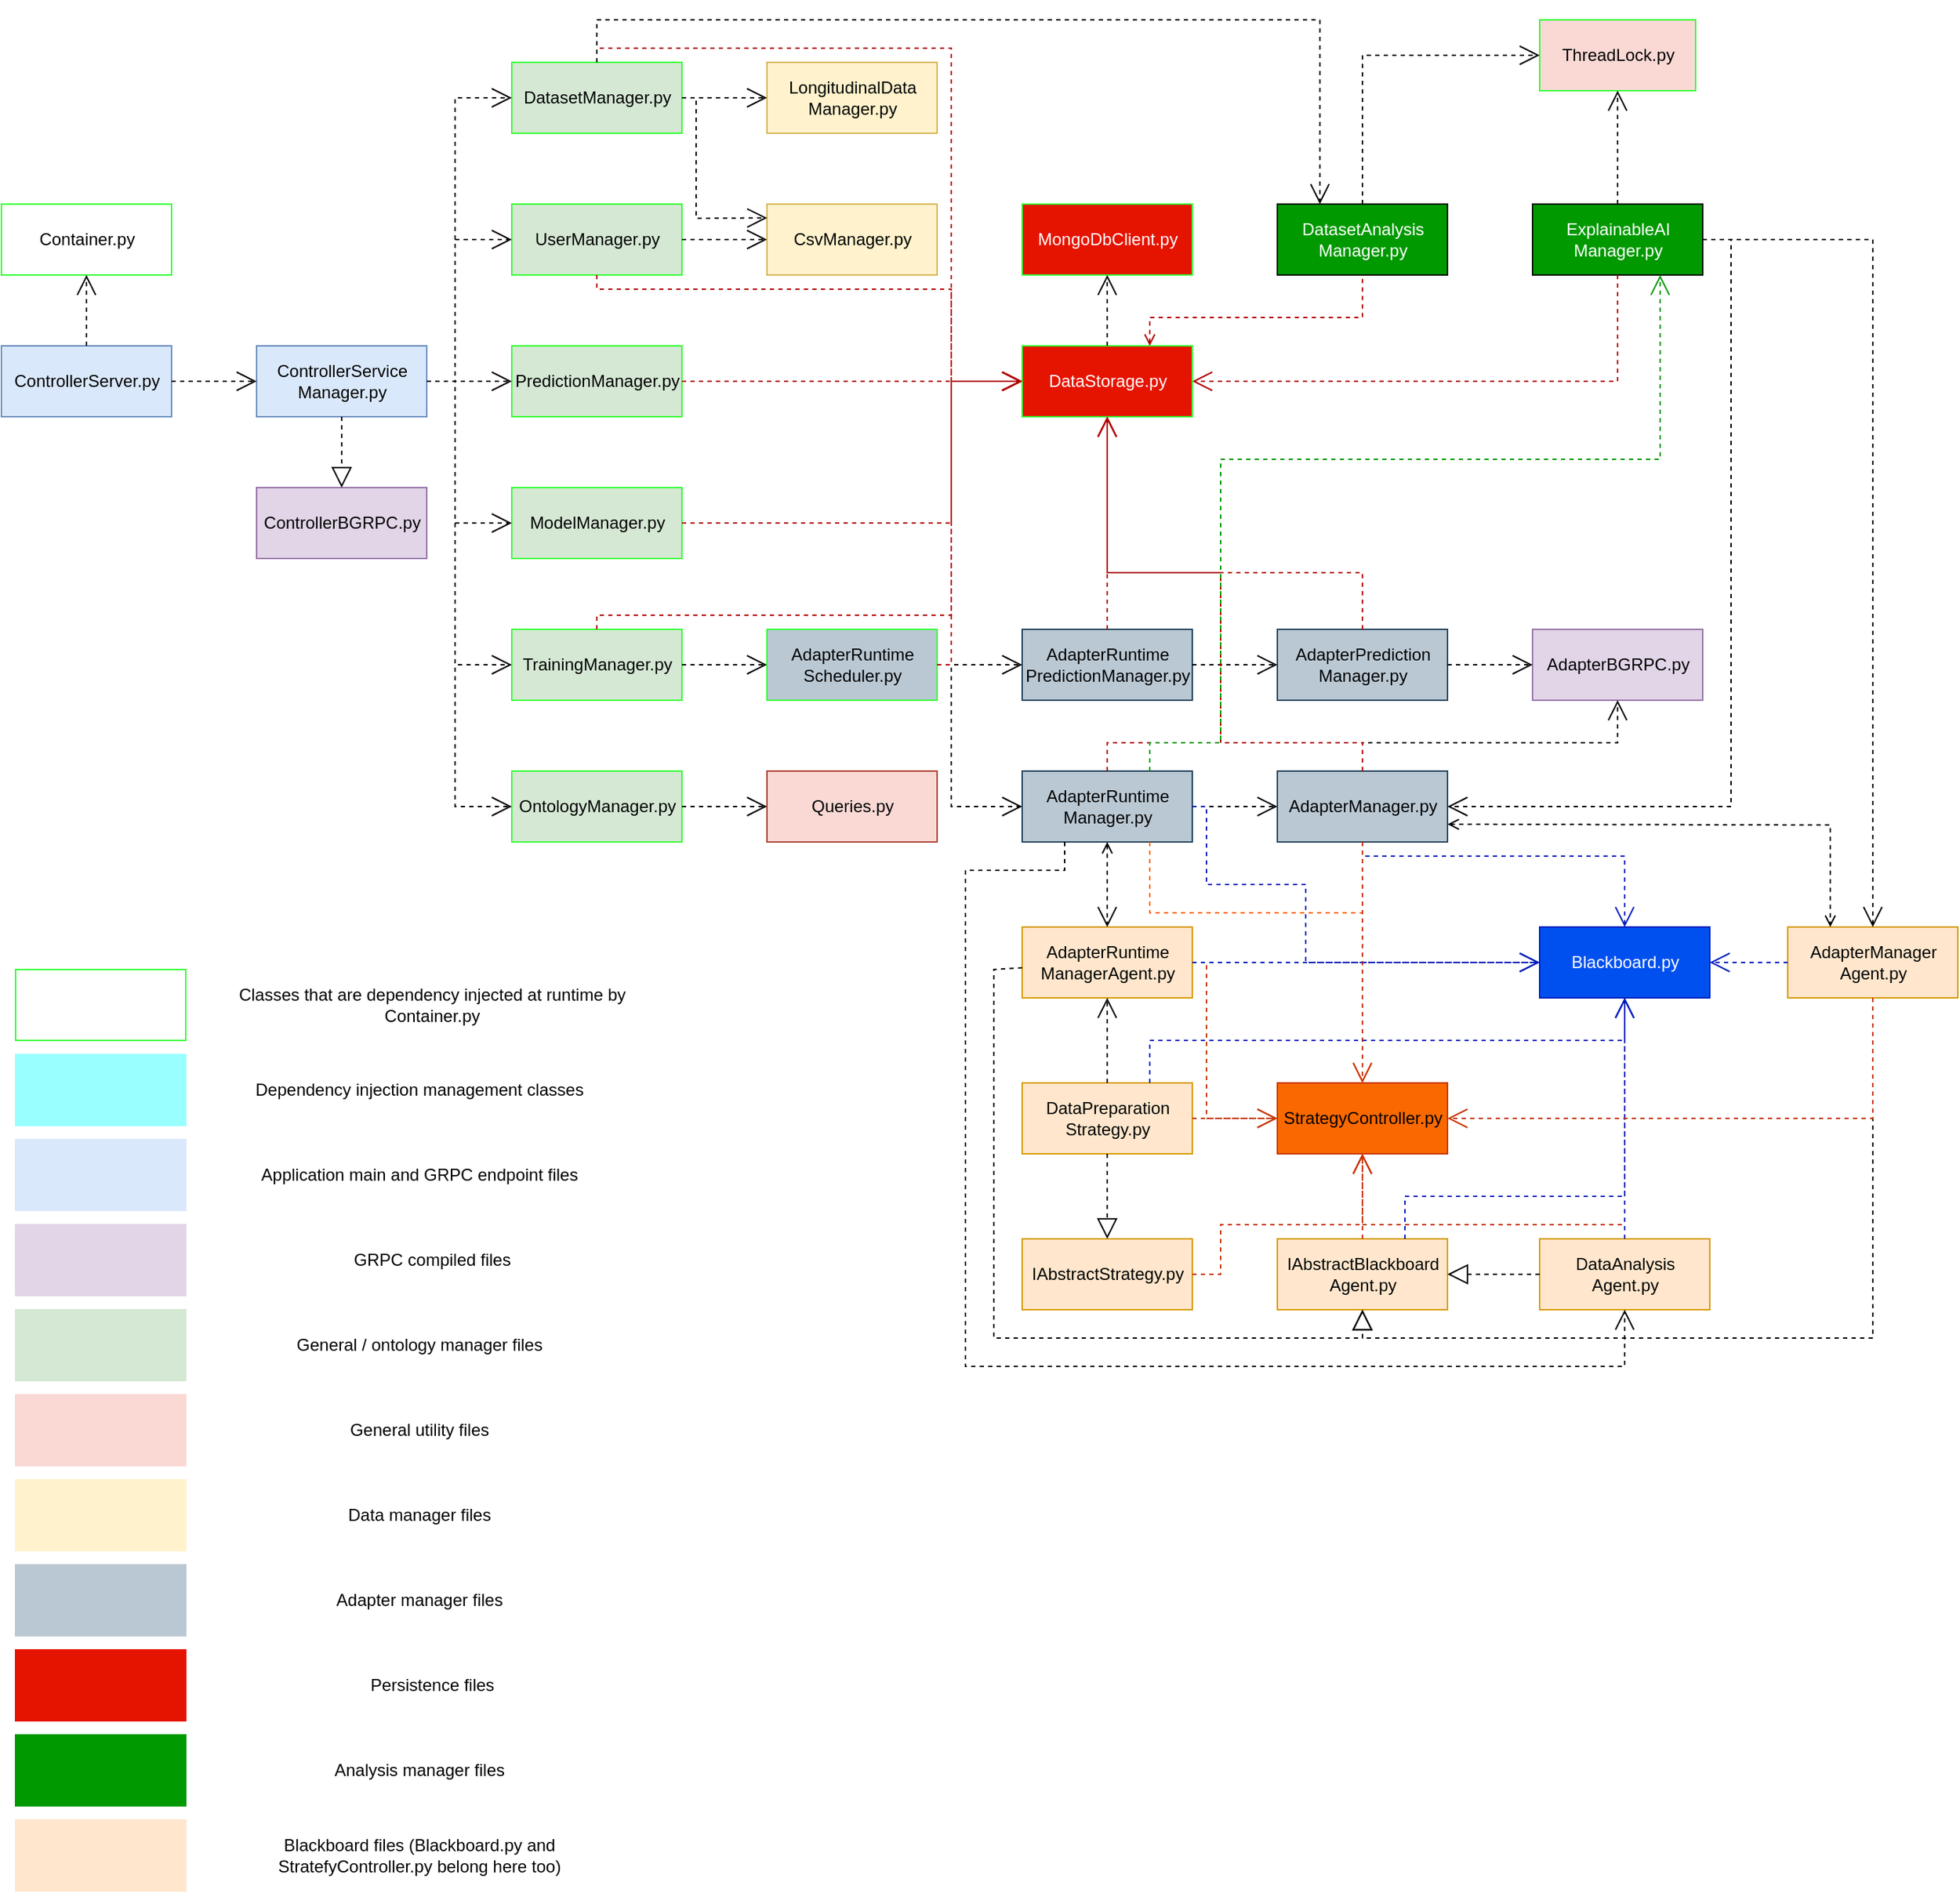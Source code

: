 <mxfile version="20.2.3" type="device"><diagram id="tjcEpFWjGVXVro5VgTkC" name="Seite-1"><mxGraphModel dx="1422" dy="857" grid="1" gridSize="10" guides="1" tooltips="1" connect="1" arrows="1" fold="1" page="1" pageScale="1" pageWidth="827" pageHeight="1169" math="0" shadow="0"><root><mxCell id="0"/><mxCell id="1" parent="0"/><mxCell id="7xE9MWdrDau_G4mgAYLp-1" value="ControllerServer.py" style="html=1;fillColor=#dae8fc;strokeColor=#6c8ebf;" parent="1" vertex="1"><mxGeometry x="20" y="320" width="120" height="50" as="geometry"/></mxCell><mxCell id="7xE9MWdrDau_G4mgAYLp-3" value="AdapterBGRPC.py" style="html=1;fillColor=#e1d5e7;strokeColor=#9673a6;" parent="1" vertex="1"><mxGeometry x="1100" y="520" width="120" height="50" as="geometry"/></mxCell><mxCell id="7xE9MWdrDau_G4mgAYLp-4" value="ControllerBGRPC.py" style="html=1;fillColor=#e1d5e7;strokeColor=#9673a6;" parent="1" vertex="1"><mxGeometry x="200" y="420" width="120" height="50" as="geometry"/></mxCell><mxCell id="7xE9MWdrDau_G4mgAYLp-5" value="Container.py" style="html=1;fillColor=#FFFFFF;strokeColor=#33FF33;" parent="1" vertex="1"><mxGeometry x="20" y="220" width="120" height="50" as="geometry"/></mxCell><mxCell id="7xE9MWdrDau_G4mgAYLp-6" value="" style="endArrow=open;endSize=12;dashed=1;html=1;rounded=0;" parent="1" source="7xE9MWdrDau_G4mgAYLp-1" target="7xE9MWdrDau_G4mgAYLp-5" edge="1"><mxGeometry width="160" relative="1" as="geometry"><mxPoint x="59.5" y="320" as="sourcePoint"/><mxPoint x="59.5" y="260" as="targetPoint"/></mxGeometry></mxCell><mxCell id="7xE9MWdrDau_G4mgAYLp-7" value="ControllerService&lt;br&gt;Manager.py" style="html=1;fillColor=#dae8fc;strokeColor=#6c8ebf;" parent="1" vertex="1"><mxGeometry x="200" y="320" width="120" height="50" as="geometry"/></mxCell><mxCell id="7xE9MWdrDau_G4mgAYLp-8" value="" style="endArrow=open;endSize=12;dashed=1;html=1;rounded=0;" parent="1" source="7xE9MWdrDau_G4mgAYLp-1" target="7xE9MWdrDau_G4mgAYLp-7" edge="1"><mxGeometry width="160" relative="1" as="geometry"><mxPoint x="120" y="410" as="sourcePoint"/><mxPoint x="280" y="410" as="targetPoint"/></mxGeometry></mxCell><mxCell id="7xE9MWdrDau_G4mgAYLp-9" value="" style="endArrow=block;dashed=1;endFill=0;endSize=12;html=1;rounded=0;" parent="1" source="7xE9MWdrDau_G4mgAYLp-7" target="7xE9MWdrDau_G4mgAYLp-4" edge="1"><mxGeometry width="160" relative="1" as="geometry"><mxPoint x="80" y="450" as="sourcePoint"/><mxPoint x="240" y="450" as="targetPoint"/></mxGeometry></mxCell><mxCell id="7xE9MWdrDau_G4mgAYLp-11" value="DatasetManager.py" style="html=1;fillColor=#d5e8d4;strokeColor=#33FF33;" parent="1" vertex="1"><mxGeometry x="380" y="120" width="120" height="50" as="geometry"/></mxCell><mxCell id="7xE9MWdrDau_G4mgAYLp-12" value="ModelManager.py" style="html=1;fillColor=#d5e8d4;strokeColor=#33FF33;" parent="1" vertex="1"><mxGeometry x="380" y="420" width="120" height="50" as="geometry"/></mxCell><mxCell id="7xE9MWdrDau_G4mgAYLp-13" value="PredictionManager.py" style="html=1;fillColor=#d5e8d4;strokeColor=#33FF33;" parent="1" vertex="1"><mxGeometry x="380" y="320" width="120" height="50" as="geometry"/></mxCell><mxCell id="7xE9MWdrDau_G4mgAYLp-14" value="TrainingManager.py" style="html=1;fillColor=#d5e8d4;strokeColor=#33FF33;" parent="1" vertex="1"><mxGeometry x="380" y="520" width="120" height="50" as="geometry"/></mxCell><mxCell id="7xE9MWdrDau_G4mgAYLp-16" value="UserManager.py" style="html=1;fillColor=#d5e8d4;strokeColor=#33FF33;" parent="1" vertex="1"><mxGeometry x="380" y="220" width="120" height="50" as="geometry"/></mxCell><mxCell id="7xE9MWdrDau_G4mgAYLp-17" value="" style="endArrow=open;endSize=12;dashed=1;html=1;rounded=0;" parent="1" source="7xE9MWdrDau_G4mgAYLp-7" target="7xE9MWdrDau_G4mgAYLp-13" edge="1"><mxGeometry width="160" relative="1" as="geometry"><mxPoint x="330" y="360" as="sourcePoint"/><mxPoint x="490" y="360" as="targetPoint"/></mxGeometry></mxCell><mxCell id="7xE9MWdrDau_G4mgAYLp-18" value="" style="endArrow=open;endSize=12;dashed=1;html=1;rounded=0;entryX=0;entryY=0.5;entryDx=0;entryDy=0;" parent="1" source="7xE9MWdrDau_G4mgAYLp-7" target="7xE9MWdrDau_G4mgAYLp-14" edge="1"><mxGeometry width="160" relative="1" as="geometry"><mxPoint x="340" y="470" as="sourcePoint"/><mxPoint x="370" y="545" as="targetPoint"/><Array as="points"><mxPoint x="340" y="345"/><mxPoint x="340" y="545"/></Array></mxGeometry></mxCell><mxCell id="7xE9MWdrDau_G4mgAYLp-19" value="" style="endArrow=open;endSize=12;dashed=1;html=1;rounded=0;" parent="1" source="7xE9MWdrDau_G4mgAYLp-7" target="7xE9MWdrDau_G4mgAYLp-12" edge="1"><mxGeometry width="160" relative="1" as="geometry"><mxPoint x="310" y="260" as="sourcePoint"/><mxPoint x="370" y="445" as="targetPoint"/><Array as="points"><mxPoint x="340" y="345"/><mxPoint x="340" y="445"/></Array></mxGeometry></mxCell><mxCell id="7xE9MWdrDau_G4mgAYLp-20" value="" style="endArrow=open;endSize=12;dashed=1;html=1;rounded=0;" parent="1" source="7xE9MWdrDau_G4mgAYLp-7" target="7xE9MWdrDau_G4mgAYLp-11" edge="1"><mxGeometry width="160" relative="1" as="geometry"><mxPoint x="350" y="310" as="sourcePoint"/><mxPoint x="510" y="310" as="targetPoint"/><Array as="points"><mxPoint x="340" y="345"/><mxPoint x="340" y="145"/></Array></mxGeometry></mxCell><mxCell id="7xE9MWdrDau_G4mgAYLp-21" value="" style="endArrow=open;endSize=12;dashed=1;html=1;rounded=0;" parent="1" source="7xE9MWdrDau_G4mgAYLp-7" target="7xE9MWdrDau_G4mgAYLp-16" edge="1"><mxGeometry width="160" relative="1" as="geometry"><mxPoint x="310" y="270" as="sourcePoint"/><mxPoint x="370" y="245" as="targetPoint"/><Array as="points"><mxPoint x="340" y="345"/><mxPoint x="340" y="245"/></Array></mxGeometry></mxCell><mxCell id="7xE9MWdrDau_G4mgAYLp-22" value="DataStorage.py" style="html=1;fillColor=#e51400;strokeColor=#33FF33;fontColor=#ffffff;" parent="1" vertex="1"><mxGeometry x="740" y="320" width="120" height="50" as="geometry"/></mxCell><mxCell id="7xE9MWdrDau_G4mgAYLp-23" value="MongoDbClient.py" style="html=1;fillColor=#e51400;strokeColor=#33FF33;fontColor=#ffffff;" parent="1" vertex="1"><mxGeometry x="740" y="220" width="120" height="50" as="geometry"/></mxCell><mxCell id="7xE9MWdrDau_G4mgAYLp-24" value="OntologyManager.py" style="html=1;fillColor=#d5e8d4;strokeColor=#33FF33;" parent="1" vertex="1"><mxGeometry x="380" y="620" width="120" height="50" as="geometry"/></mxCell><mxCell id="7xE9MWdrDau_G4mgAYLp-25" value="" style="endArrow=open;endSize=12;dashed=1;html=1;rounded=0;" parent="1" source="7xE9MWdrDau_G4mgAYLp-7" target="7xE9MWdrDau_G4mgAYLp-24" edge="1"><mxGeometry width="160" relative="1" as="geometry"><mxPoint x="330" y="580" as="sourcePoint"/><mxPoint x="490" y="580" as="targetPoint"/><Array as="points"><mxPoint x="340" y="345"/><mxPoint x="340" y="645"/></Array></mxGeometry></mxCell><mxCell id="7xE9MWdrDau_G4mgAYLp-27" value="Queries.py" style="html=1;fillColor=#fad9d5;strokeColor=#ae4132;" parent="1" vertex="1"><mxGeometry x="560" y="620" width="120" height="50" as="geometry"/></mxCell><mxCell id="7xE9MWdrDau_G4mgAYLp-28" value="" style="endArrow=open;endSize=12;dashed=1;html=1;rounded=0;" parent="1" source="7xE9MWdrDau_G4mgAYLp-24" target="7xE9MWdrDau_G4mgAYLp-27" edge="1"><mxGeometry width="160" relative="1" as="geometry"><mxPoint x="470" y="700" as="sourcePoint"/><mxPoint x="630" y="700" as="targetPoint"/></mxGeometry></mxCell><mxCell id="7xE9MWdrDau_G4mgAYLp-29" value="CsvManager.py" style="html=1;fillColor=#fff2cc;strokeColor=#d6b656;" parent="1" vertex="1"><mxGeometry x="560" y="220" width="120" height="50" as="geometry"/></mxCell><mxCell id="7xE9MWdrDau_G4mgAYLp-30" value="LongitudinalData&lt;br&gt;Manager.py" style="html=1;fillColor=#fff2cc;strokeColor=#d6b656;" parent="1" vertex="1"><mxGeometry x="560" y="120" width="120" height="50" as="geometry"/></mxCell><mxCell id="7xE9MWdrDau_G4mgAYLp-31" value="" style="endArrow=open;endSize=12;dashed=1;html=1;rounded=0;entryX=0.001;entryY=0.194;entryDx=0;entryDy=0;entryPerimeter=0;" parent="1" source="7xE9MWdrDau_G4mgAYLp-11" target="7xE9MWdrDau_G4mgAYLp-29" edge="1"><mxGeometry width="160" relative="1" as="geometry"><mxPoint x="560" y="240" as="sourcePoint"/><mxPoint x="720" y="240" as="targetPoint"/><Array as="points"><mxPoint x="510" y="145"/><mxPoint x="510" y="230"/></Array></mxGeometry></mxCell><mxCell id="7xE9MWdrDau_G4mgAYLp-32" value="" style="endArrow=open;endSize=12;dashed=1;html=1;rounded=0;" parent="1" source="7xE9MWdrDau_G4mgAYLp-16" target="7xE9MWdrDau_G4mgAYLp-29" edge="1"><mxGeometry width="160" relative="1" as="geometry"><mxPoint x="610" y="380" as="sourcePoint"/><mxPoint x="770" y="380" as="targetPoint"/></mxGeometry></mxCell><mxCell id="7xE9MWdrDau_G4mgAYLp-33" value="" style="endArrow=open;endSize=12;dashed=1;html=1;rounded=0;" parent="1" source="7xE9MWdrDau_G4mgAYLp-11" target="7xE9MWdrDau_G4mgAYLp-30" edge="1"><mxGeometry width="160" relative="1" as="geometry"><mxPoint x="580" y="280" as="sourcePoint"/><mxPoint x="740" y="280" as="targetPoint"/><Array as="points"><mxPoint x="520" y="145"/></Array><mxPoint as="offset"/></mxGeometry></mxCell><mxCell id="7xE9MWdrDau_G4mgAYLp-35" value="" style="endArrow=open;endSize=12;dashed=1;html=1;rounded=0;" parent="1" source="7xE9MWdrDau_G4mgAYLp-14" target="7xE9MWdrDau_G4mgAYLp-53" edge="1"><mxGeometry width="160" relative="1" as="geometry"><mxPoint x="600" y="410" as="sourcePoint"/><mxPoint x="560" y="545" as="targetPoint"/></mxGeometry></mxCell><mxCell id="7xE9MWdrDau_G4mgAYLp-36" value="" style="endArrow=open;endSize=12;dashed=1;html=1;rounded=0;" parent="1" source="7xE9MWdrDau_G4mgAYLp-22" target="7xE9MWdrDau_G4mgAYLp-23" edge="1"><mxGeometry width="160" relative="1" as="geometry"><mxPoint x="640" y="360" as="sourcePoint"/><mxPoint x="800" y="360" as="targetPoint"/></mxGeometry></mxCell><mxCell id="7xE9MWdrDau_G4mgAYLp-37" value="" style="endArrow=open;endSize=12;dashed=1;html=1;rounded=0;fillColor=#e51400;strokeColor=#B20000;" parent="1" source="7xE9MWdrDau_G4mgAYLp-13" target="7xE9MWdrDau_G4mgAYLp-22" edge="1"><mxGeometry width="160" relative="1" as="geometry"><mxPoint x="560" y="340" as="sourcePoint"/><mxPoint x="720" y="340" as="targetPoint"/></mxGeometry></mxCell><mxCell id="7xE9MWdrDau_G4mgAYLp-38" value="" style="endArrow=open;endSize=12;dashed=1;html=1;rounded=0;fillColor=#e51400;strokeColor=#B20000;" parent="1" source="7xE9MWdrDau_G4mgAYLp-16" target="7xE9MWdrDau_G4mgAYLp-22" edge="1"><mxGeometry width="160" relative="1" as="geometry"><mxPoint x="550" y="390" as="sourcePoint"/><mxPoint x="710" y="390" as="targetPoint"/><Array as="points"><mxPoint x="440" y="280"/><mxPoint x="690" y="280"/><mxPoint x="690" y="345"/></Array></mxGeometry></mxCell><mxCell id="7xE9MWdrDau_G4mgAYLp-39" value="" style="endArrow=open;endSize=12;dashed=1;html=1;rounded=0;fillColor=#e51400;strokeColor=#B20000;" parent="1" source="7xE9MWdrDau_G4mgAYLp-11" target="7xE9MWdrDau_G4mgAYLp-22" edge="1"><mxGeometry x="-0.29" width="160" relative="1" as="geometry"><mxPoint x="530" y="320" as="sourcePoint"/><mxPoint x="690" y="320" as="targetPoint"/><Array as="points"><mxPoint x="440" y="110"/><mxPoint x="690" y="110"/><mxPoint x="690" y="345"/></Array><mxPoint as="offset"/></mxGeometry></mxCell><mxCell id="7xE9MWdrDau_G4mgAYLp-42" value="" style="endArrow=open;endSize=12;dashed=1;html=1;rounded=0;fillColor=#e51400;strokeColor=#B20000;" parent="1" source="7xE9MWdrDau_G4mgAYLp-12" target="7xE9MWdrDau_G4mgAYLp-22" edge="1"><mxGeometry x="-0.333" y="5" width="160" relative="1" as="geometry"><mxPoint x="560" y="440" as="sourcePoint"/><mxPoint x="720" y="440" as="targetPoint"/><Array as="points"><mxPoint x="690" y="445"/><mxPoint x="690" y="345"/></Array><mxPoint as="offset"/></mxGeometry></mxCell><mxCell id="7xE9MWdrDau_G4mgAYLp-43" value="" style="endArrow=open;endSize=12;dashed=1;html=1;rounded=0;fillColor=#e51400;strokeColor=#B20000;" parent="1" source="7xE9MWdrDau_G4mgAYLp-14" target="7xE9MWdrDau_G4mgAYLp-22" edge="1"><mxGeometry x="-0.226" width="160" relative="1" as="geometry"><mxPoint x="460" y="490" as="sourcePoint"/><mxPoint x="620" y="490" as="targetPoint"/><Array as="points"><mxPoint x="440" y="510"/><mxPoint x="690" y="510"/><mxPoint x="690" y="345"/></Array><mxPoint as="offset"/></mxGeometry></mxCell><mxCell id="7xE9MWdrDau_G4mgAYLp-44" value="DatasetAnalysis&lt;br&gt;Manager.py" style="html=1;fillColor=#009900;fontColor=#FFFFFF;" parent="1" vertex="1"><mxGeometry x="920" y="220" width="120" height="50" as="geometry"/></mxCell><mxCell id="7xE9MWdrDau_G4mgAYLp-45" value="" style="endArrow=none;dashed=1;html=1;rounded=0;startArrow=open;startFill=0;exitX=0.75;exitY=0;exitDx=0;exitDy=0;fillColor=#e51400;strokeColor=#B20000;endFill=0;" parent="1" source="7xE9MWdrDau_G4mgAYLp-22" target="7xE9MWdrDau_G4mgAYLp-44" edge="1"><mxGeometry width="160" relative="1" as="geometry"><mxPoint x="930" y="400" as="sourcePoint"/><mxPoint x="1090" y="400" as="targetPoint"/><Array as="points"><mxPoint x="830" y="300"/><mxPoint x="980" y="300"/></Array></mxGeometry></mxCell><mxCell id="7xE9MWdrDau_G4mgAYLp-46" value="ExplainableAI&lt;br&gt;Manager.py" style="html=1;fillColor=#009900;fontColor=#FFFFFF;" parent="1" vertex="1"><mxGeometry x="1100" y="220" width="120" height="50" as="geometry"/></mxCell><mxCell id="7xE9MWdrDau_G4mgAYLp-48" value="" style="endArrow=open;endSize=12;dashed=1;html=1;rounded=0;fillColor=#e51400;strokeColor=#B20000;" parent="1" source="7xE9MWdrDau_G4mgAYLp-46" target="7xE9MWdrDau_G4mgAYLp-22" edge="1"><mxGeometry width="160" relative="1" as="geometry"><mxPoint x="890" y="370" as="sourcePoint"/><mxPoint x="1050" y="370" as="targetPoint"/><Array as="points"><mxPoint x="1160" y="345"/></Array></mxGeometry></mxCell><mxCell id="7xE9MWdrDau_G4mgAYLp-49" value="AdapterManager.py" style="html=1;fillColor=#bac8d3;strokeColor=#23445d;" parent="1" vertex="1"><mxGeometry x="920" y="620" width="120" height="50" as="geometry"/></mxCell><mxCell id="7xE9MWdrDau_G4mgAYLp-51" value="" style="endArrow=open;endSize=12;dashed=1;html=1;rounded=0;startArrow=none;startFill=0;" parent="1" source="7xE9MWdrDau_G4mgAYLp-46" target="7xE9MWdrDau_G4mgAYLp-49" edge="1"><mxGeometry width="160" relative="1" as="geometry"><mxPoint x="880" y="410" as="sourcePoint"/><mxPoint x="1040" y="410" as="targetPoint"/><Array as="points"><mxPoint x="1240" y="245"/><mxPoint x="1240" y="645"/></Array></mxGeometry></mxCell><mxCell id="7xE9MWdrDau_G4mgAYLp-53" value="AdapterRuntime&lt;br&gt;Scheduler.py" style="html=1;fillColor=#bac8d3;strokeColor=#33FF33;" parent="1" vertex="1"><mxGeometry x="560" y="520" width="120" height="50" as="geometry"/></mxCell><mxCell id="7xE9MWdrDau_G4mgAYLp-54" value="AdapterRuntime&lt;br&gt;Manager.py" style="html=1;fillColor=#bac8d3;strokeColor=#23445d;" parent="1" vertex="1"><mxGeometry x="740" y="620" width="120" height="50" as="geometry"/></mxCell><mxCell id="7xE9MWdrDau_G4mgAYLp-56" value="AdapterPrediction&lt;br&gt;Manager.py" style="html=1;fillColor=#bac8d3;strokeColor=#23445d;" parent="1" vertex="1"><mxGeometry x="920" y="520" width="120" height="50" as="geometry"/></mxCell><mxCell id="7xE9MWdrDau_G4mgAYLp-57" value="AdapterRuntime&lt;br&gt;PredictionManager.py" style="html=1;fillColor=#bac8d3;strokeColor=#23445d;" parent="1" vertex="1"><mxGeometry x="740" y="520" width="120" height="50" as="geometry"/></mxCell><mxCell id="7xE9MWdrDau_G4mgAYLp-58" value="Blackboard.py" style="html=1;fillColor=#0050ef;strokeColor=#001DBC;fontColor=#ffffff;" parent="1" vertex="1"><mxGeometry x="1105" y="730" width="120" height="50" as="geometry"/></mxCell><mxCell id="7xE9MWdrDau_G4mgAYLp-59" value="StrategyController.py" style="html=1;fillColor=#fa6800;strokeColor=#C73500;fontColor=#000000;" parent="1" vertex="1"><mxGeometry x="920" y="840" width="120" height="50" as="geometry"/></mxCell><mxCell id="7xE9MWdrDau_G4mgAYLp-60" value="IAbstractStrategy.py" style="html=1;fillColor=#ffe6cc;strokeColor=#d79b00;" parent="1" vertex="1"><mxGeometry x="740" y="950" width="120" height="50" as="geometry"/></mxCell><mxCell id="7xE9MWdrDau_G4mgAYLp-61" value="DataPreparation&lt;br&gt;Strategy.py" style="html=1;fillColor=#ffe6cc;strokeColor=#d79b00;" parent="1" vertex="1"><mxGeometry x="740" y="840" width="120" height="50" as="geometry"/></mxCell><mxCell id="7xE9MWdrDau_G4mgAYLp-62" value="IAbstractBlackboard&lt;br&gt;Agent.py" style="html=1;fillColor=#ffe6cc;strokeColor=#d79b00;" parent="1" vertex="1"><mxGeometry x="920" y="950" width="120" height="50" as="geometry"/></mxCell><mxCell id="7xE9MWdrDau_G4mgAYLp-63" value="DataAnalysis&lt;br&gt;Agent.py" style="html=1;fillColor=#ffe6cc;strokeColor=#d79b00;" parent="1" vertex="1"><mxGeometry x="1105" y="950" width="120" height="50" as="geometry"/></mxCell><mxCell id="7xE9MWdrDau_G4mgAYLp-64" value="AdapterRuntime&lt;br&gt;ManagerAgent.py" style="html=1;fillColor=#ffe6cc;strokeColor=#d79b00;" parent="1" vertex="1"><mxGeometry x="740" y="730" width="120" height="50" as="geometry"/></mxCell><mxCell id="7xE9MWdrDau_G4mgAYLp-65" value="AdapterManager&lt;br&gt;Agent.py" style="html=1;fillColor=#ffe6cc;strokeColor=#d79b00;" parent="1" vertex="1"><mxGeometry x="1280" y="730" width="120" height="50" as="geometry"/></mxCell><mxCell id="7xE9MWdrDau_G4mgAYLp-66" value="" style="endArrow=block;dashed=1;endFill=0;endSize=12;html=1;rounded=0;" parent="1" source="7xE9MWdrDau_G4mgAYLp-65" target="7xE9MWdrDau_G4mgAYLp-62" edge="1"><mxGeometry width="160" relative="1" as="geometry"><mxPoint x="1900" y="770" as="sourcePoint"/><mxPoint x="2060" y="770" as="targetPoint"/><Array as="points"><mxPoint x="1340" y="1020"/><mxPoint x="980" y="1020"/></Array></mxGeometry></mxCell><mxCell id="7xE9MWdrDau_G4mgAYLp-67" value="" style="endArrow=block;dashed=1;endFill=0;endSize=12;html=1;rounded=0;" parent="1" source="7xE9MWdrDau_G4mgAYLp-64" target="7xE9MWdrDau_G4mgAYLp-62" edge="1"><mxGeometry width="160" relative="1" as="geometry"><mxPoint x="1800" y="650" as="sourcePoint"/><mxPoint x="1960" y="650" as="targetPoint"/><Array as="points"><mxPoint x="720" y="760"/><mxPoint x="720" y="1020"/><mxPoint x="980" y="1020"/></Array></mxGeometry></mxCell><mxCell id="7xE9MWdrDau_G4mgAYLp-68" value="" style="endArrow=block;dashed=1;endFill=0;endSize=12;html=1;rounded=0;" parent="1" source="7xE9MWdrDau_G4mgAYLp-63" target="7xE9MWdrDau_G4mgAYLp-62" edge="1"><mxGeometry width="160" relative="1" as="geometry"><mxPoint x="1840" y="680" as="sourcePoint"/><mxPoint x="2000" y="680" as="targetPoint"/></mxGeometry></mxCell><mxCell id="7xE9MWdrDau_G4mgAYLp-69" value="" style="endArrow=block;dashed=1;endFill=0;endSize=12;html=1;rounded=0;" parent="1" source="7xE9MWdrDau_G4mgAYLp-61" target="7xE9MWdrDau_G4mgAYLp-60" edge="1"><mxGeometry width="160" relative="1" as="geometry"><mxPoint x="1370" y="660" as="sourcePoint"/><mxPoint x="1530" y="660" as="targetPoint"/></mxGeometry></mxCell><mxCell id="7xE9MWdrDau_G4mgAYLp-70" value="" style="endArrow=open;endSize=12;dashed=1;html=1;rounded=0;fillColor=#fa6800;strokeColor=#C73500;" parent="1" source="7xE9MWdrDau_G4mgAYLp-62" target="7xE9MWdrDau_G4mgAYLp-59" edge="1"><mxGeometry width="160" relative="1" as="geometry"><mxPoint x="1480" y="750" as="sourcePoint"/><mxPoint x="1640" y="750" as="targetPoint"/></mxGeometry></mxCell><mxCell id="7xE9MWdrDau_G4mgAYLp-72" value="" style="endArrow=open;endSize=12;dashed=1;html=1;rounded=0;exitX=0.75;exitY=0;exitDx=0;exitDy=0;fillColor=#0050ef;strokeColor=#001DBC;" parent="1" source="7xE9MWdrDau_G4mgAYLp-62" target="7xE9MWdrDau_G4mgAYLp-58" edge="1"><mxGeometry width="160" relative="1" as="geometry"><mxPoint x="1520" y="770" as="sourcePoint"/><mxPoint x="1680" y="770" as="targetPoint"/><Array as="points"><mxPoint x="1010" y="920"/><mxPoint x="1165" y="920"/></Array></mxGeometry></mxCell><mxCell id="7xE9MWdrDau_G4mgAYLp-73" value="" style="endArrow=open;endSize=12;dashed=1;html=1;rounded=0;fillColor=#fa6800;strokeColor=#C73500;" parent="1" source="7xE9MWdrDau_G4mgAYLp-60" target="7xE9MWdrDau_G4mgAYLp-59" edge="1"><mxGeometry width="160" relative="1" as="geometry"><mxPoint x="1590" y="770" as="sourcePoint"/><mxPoint x="1750" y="770" as="targetPoint"/><Array as="points"><mxPoint x="880" y="975"/><mxPoint x="880" y="940"/><mxPoint x="980" y="940"/></Array></mxGeometry></mxCell><mxCell id="7xE9MWdrDau_G4mgAYLp-75" value="" style="endArrow=open;endSize=12;dashed=1;html=1;rounded=0;" parent="1" source="7xE9MWdrDau_G4mgAYLp-46" target="7xE9MWdrDau_G4mgAYLp-65" edge="1"><mxGeometry width="160" relative="1" as="geometry"><mxPoint x="1380" y="260" as="sourcePoint"/><mxPoint x="1540" y="260" as="targetPoint"/><Array as="points"><mxPoint x="1340" y="245"/></Array></mxGeometry></mxCell><mxCell id="7xE9MWdrDau_G4mgAYLp-87" value="" style="endArrow=open;endSize=12;dashed=1;html=1;rounded=0;" parent="1" source="7xE9MWdrDau_G4mgAYLp-53" target="7xE9MWdrDau_G4mgAYLp-57" edge="1"><mxGeometry width="160" relative="1" as="geometry"><mxPoint x="700" y="600" as="sourcePoint"/><mxPoint x="860" y="600" as="targetPoint"/></mxGeometry></mxCell><mxCell id="7xE9MWdrDau_G4mgAYLp-88" value="" style="endArrow=open;endSize=12;dashed=1;html=1;rounded=0;" parent="1" source="7xE9MWdrDau_G4mgAYLp-57" target="7xE9MWdrDau_G4mgAYLp-56" edge="1"><mxGeometry width="160" relative="1" as="geometry"><mxPoint x="830" y="600" as="sourcePoint"/><mxPoint x="990" y="600" as="targetPoint"/></mxGeometry></mxCell><mxCell id="7xE9MWdrDau_G4mgAYLp-89" value="" style="endArrow=open;endSize=12;dashed=1;html=1;rounded=0;" parent="1" source="7xE9MWdrDau_G4mgAYLp-54" target="7xE9MWdrDau_G4mgAYLp-49" edge="1"><mxGeometry width="160" relative="1" as="geometry"><mxPoint x="870" y="630" as="sourcePoint"/><mxPoint x="1030" y="630" as="targetPoint"/></mxGeometry></mxCell><mxCell id="7xE9MWdrDau_G4mgAYLp-90" value="" style="endArrow=open;endSize=12;dashed=1;html=1;rounded=0;" parent="1" source="7xE9MWdrDau_G4mgAYLp-53" target="7xE9MWdrDau_G4mgAYLp-54" edge="1"><mxGeometry width="160" relative="1" as="geometry"><mxPoint x="730" y="600" as="sourcePoint"/><mxPoint x="890" y="600" as="targetPoint"/><Array as="points"><mxPoint x="690" y="545"/><mxPoint x="690" y="645"/></Array></mxGeometry></mxCell><mxCell id="7xE9MWdrDau_G4mgAYLp-91" value="" style="endArrow=open;endSize=12;dashed=1;html=1;rounded=0;fillColor=#e51400;strokeColor=#B20000;" parent="1" source="7xE9MWdrDau_G4mgAYLp-53" target="7xE9MWdrDau_G4mgAYLp-22" edge="1"><mxGeometry x="-0.808" width="160" relative="1" as="geometry"><mxPoint x="790" y="480" as="sourcePoint"/><mxPoint x="950" y="480" as="targetPoint"/><Array as="points"><mxPoint x="690" y="545"/><mxPoint x="690" y="345"/></Array><mxPoint as="offset"/></mxGeometry></mxCell><mxCell id="7xE9MWdrDau_G4mgAYLp-92" value="" style="endArrow=open;endSize=12;dashed=1;html=1;rounded=0;fillColor=#e51400;strokeColor=#B20000;" parent="1" source="7xE9MWdrDau_G4mgAYLp-57" target="7xE9MWdrDau_G4mgAYLp-22" edge="1"><mxGeometry width="160" relative="1" as="geometry"><mxPoint x="860" y="480" as="sourcePoint"/><mxPoint x="1020" y="480" as="targetPoint"/></mxGeometry></mxCell><mxCell id="7xE9MWdrDau_G4mgAYLp-93" value="" style="endArrow=open;endSize=12;dashed=1;html=1;rounded=0;fillColor=#e51400;strokeColor=#B20000;" parent="1" source="7xE9MWdrDau_G4mgAYLp-56" target="7xE9MWdrDau_G4mgAYLp-22" edge="1"><mxGeometry x="-0.03" y="10" width="160" relative="1" as="geometry"><mxPoint x="870" y="450" as="sourcePoint"/><mxPoint x="1030" y="450" as="targetPoint"/><Array as="points"><mxPoint x="980" y="480"/><mxPoint x="800" y="480"/></Array><mxPoint as="offset"/></mxGeometry></mxCell><mxCell id="7xE9MWdrDau_G4mgAYLp-94" value="" style="endArrow=open;endSize=12;dashed=1;html=1;rounded=0;" parent="1" source="7xE9MWdrDau_G4mgAYLp-56" target="7xE9MWdrDau_G4mgAYLp-3" edge="1"><mxGeometry width="160" relative="1" as="geometry"><mxPoint x="1110" y="600" as="sourcePoint"/><mxPoint x="1270" y="600" as="targetPoint"/></mxGeometry></mxCell><mxCell id="7xE9MWdrDau_G4mgAYLp-95" value="" style="endArrow=open;endSize=12;dashed=1;html=1;rounded=0;" parent="1" source="7xE9MWdrDau_G4mgAYLp-49" target="7xE9MWdrDau_G4mgAYLp-3" edge="1"><mxGeometry width="160" relative="1" as="geometry"><mxPoint x="1050" y="670" as="sourcePoint"/><mxPoint x="1210" y="670" as="targetPoint"/><Array as="points"><mxPoint x="980" y="600"/><mxPoint x="1160" y="600"/></Array></mxGeometry></mxCell><mxCell id="7xE9MWdrDau_G4mgAYLp-96" value="ThreadLock.py" style="html=1;fillColor=#fad9d5;strokeColor=#33FF33;" parent="1" vertex="1"><mxGeometry x="1105" y="90" width="110" height="50" as="geometry"/></mxCell><mxCell id="7xE9MWdrDau_G4mgAYLp-97" value="" style="endArrow=open;endSize=12;dashed=1;html=1;rounded=0;fillColor=#e51400;strokeColor=#B20000;" parent="1" source="7xE9MWdrDau_G4mgAYLp-54" target="7xE9MWdrDau_G4mgAYLp-22" edge="1"><mxGeometry width="160" relative="1" as="geometry"><mxPoint x="1120" y="740" as="sourcePoint"/><mxPoint x="1280" y="740" as="targetPoint"/><Array as="points"><mxPoint x="800" y="600"/><mxPoint x="880" y="600"/><mxPoint x="880" y="480"/><mxPoint x="800" y="480"/></Array></mxGeometry></mxCell><mxCell id="7xE9MWdrDau_G4mgAYLp-98" value="" style="endArrow=open;endSize=12;dashed=1;html=1;rounded=0;fillColor=#e51400;strokeColor=#B20000;" parent="1" source="7xE9MWdrDau_G4mgAYLp-49" target="7xE9MWdrDau_G4mgAYLp-22" edge="1"><mxGeometry width="160" relative="1" as="geometry"><mxPoint x="910" y="700" as="sourcePoint"/><mxPoint x="1070" y="700" as="targetPoint"/><Array as="points"><mxPoint x="980" y="600"/><mxPoint x="880" y="600"/><mxPoint x="880" y="480"/><mxPoint x="800" y="480"/></Array></mxGeometry></mxCell><mxCell id="7xE9MWdrDau_G4mgAYLp-99" value="" style="endArrow=open;endSize=12;dashed=1;html=1;rounded=0;fillColor=#0050ef;strokeColor=#001DBC;" parent="1" source="7xE9MWdrDau_G4mgAYLp-54" target="7xE9MWdrDau_G4mgAYLp-58" edge="1"><mxGeometry width="160" relative="1" as="geometry"><mxPoint x="1150" y="740" as="sourcePoint"/><mxPoint x="1310" y="740" as="targetPoint"/><Array as="points"><mxPoint x="870" y="645"/><mxPoint x="870" y="700"/><mxPoint x="940" y="700"/><mxPoint x="940" y="755"/></Array></mxGeometry></mxCell><mxCell id="7xE9MWdrDau_G4mgAYLp-100" value="" style="endArrow=open;endSize=12;dashed=1;html=1;rounded=0;exitX=0.75;exitY=0;exitDx=0;exitDy=0;entryX=0.75;entryY=1;entryDx=0;entryDy=0;fillColor=#a0522d;strokeColor=#009900;" parent="1" source="7xE9MWdrDau_G4mgAYLp-54" target="7xE9MWdrDau_G4mgAYLp-46" edge="1"><mxGeometry width="160" relative="1" as="geometry"><mxPoint x="910" y="740" as="sourcePoint"/><mxPoint x="1070" y="740" as="targetPoint"/><Array as="points"><mxPoint x="830" y="600"/><mxPoint x="880" y="600"/><mxPoint x="880" y="400"/><mxPoint x="1190" y="400"/></Array></mxGeometry></mxCell><mxCell id="7xE9MWdrDau_G4mgAYLp-101" value="" style="endArrow=open;endSize=12;dashed=1;html=1;rounded=0;strokeColor=#FA6800;" parent="1" target="7xE9MWdrDau_G4mgAYLp-59" edge="1"><mxGeometry width="160" relative="1" as="geometry"><mxPoint x="830" y="670" as="sourcePoint"/><mxPoint x="1040" y="770" as="targetPoint"/><Array as="points"><mxPoint x="830" y="720"/><mxPoint x="980" y="720"/></Array></mxGeometry></mxCell><mxCell id="7xE9MWdrDau_G4mgAYLp-102" value="" style="endArrow=open;endSize=12;dashed=1;html=1;rounded=0;exitX=0.25;exitY=1;exitDx=0;exitDy=0;" parent="1" source="7xE9MWdrDau_G4mgAYLp-54" target="7xE9MWdrDau_G4mgAYLp-63" edge="1"><mxGeometry width="160" relative="1" as="geometry"><mxPoint x="1160" y="510" as="sourcePoint"/><mxPoint x="1320" y="510" as="targetPoint"/><Array as="points"><mxPoint x="770" y="690"/><mxPoint x="700" y="690"/><mxPoint x="700" y="1040"/><mxPoint x="1165" y="1040"/></Array></mxGeometry></mxCell><mxCell id="7xE9MWdrDau_G4mgAYLp-103" value="" style="endArrow=open;endSize=12;dashed=1;html=1;rounded=0;startArrow=open;startFill=0;" parent="1" source="7xE9MWdrDau_G4mgAYLp-54" target="7xE9MWdrDau_G4mgAYLp-64" edge="1"><mxGeometry width="160" relative="1" as="geometry"><mxPoint x="1120" y="770" as="sourcePoint"/><mxPoint x="1280" y="770" as="targetPoint"/></mxGeometry></mxCell><mxCell id="7xE9MWdrDau_G4mgAYLp-104" value="" style="endArrow=open;endSize=6;dashed=1;html=1;rounded=0;startArrow=open;startFill=0;exitX=1;exitY=0.75;exitDx=0;exitDy=0;entryX=0.25;entryY=0;entryDx=0;entryDy=0;endFill=0;" parent="1" source="7xE9MWdrDau_G4mgAYLp-49" target="7xE9MWdrDau_G4mgAYLp-65" edge="1"><mxGeometry width="160" relative="1" as="geometry"><mxPoint x="940" y="850" as="sourcePoint"/><mxPoint x="1100" y="850" as="targetPoint"/><Array as="points"><mxPoint x="1310" y="658"/></Array></mxGeometry></mxCell><mxCell id="7xE9MWdrDau_G4mgAYLp-105" value="" style="endArrow=open;endSize=12;dashed=1;html=1;rounded=0;fillColor=#0050ef;strokeColor=#001DBC;" parent="1" source="7xE9MWdrDau_G4mgAYLp-49" target="7xE9MWdrDau_G4mgAYLp-58" edge="1"><mxGeometry width="160" relative="1" as="geometry"><mxPoint x="980" y="800" as="sourcePoint"/><mxPoint x="1140" y="800" as="targetPoint"/><Array as="points"><mxPoint x="980" y="680"/><mxPoint x="1165" y="680"/></Array></mxGeometry></mxCell><mxCell id="7xE9MWdrDau_G4mgAYLp-106" value="" style="endArrow=open;endSize=12;dashed=1;html=1;rounded=0;fillColor=#fa6800;strokeColor=#C73500;" parent="1" source="7xE9MWdrDau_G4mgAYLp-49" target="7xE9MWdrDau_G4mgAYLp-59" edge="1"><mxGeometry width="160" relative="1" as="geometry"><mxPoint x="1130" y="840" as="sourcePoint"/><mxPoint x="1290" y="840" as="targetPoint"/></mxGeometry></mxCell><mxCell id="7xE9MWdrDau_G4mgAYLp-107" value="" style="endArrow=open;endSize=12;dashed=1;html=1;rounded=0;" parent="1" source="7xE9MWdrDau_G4mgAYLp-61" target="7xE9MWdrDau_G4mgAYLp-64" edge="1"><mxGeometry width="160" relative="1" as="geometry"><mxPoint x="1320" y="440" as="sourcePoint"/><mxPoint x="1370" y="440" as="targetPoint"/></mxGeometry></mxCell><mxCell id="7xE9MWdrDau_G4mgAYLp-108" value="" style="endArrow=open;endSize=12;dashed=1;html=1;rounded=0;exitX=0.75;exitY=0;exitDx=0;exitDy=0;entryX=0.5;entryY=1;entryDx=0;entryDy=0;fillColor=#0050ef;strokeColor=#001DBC;" parent="1" source="7xE9MWdrDau_G4mgAYLp-61" target="7xE9MWdrDau_G4mgAYLp-58" edge="1"><mxGeometry x="-0.038" width="160" relative="1" as="geometry"><mxPoint x="1300" y="510" as="sourcePoint"/><mxPoint x="1460" y="510" as="targetPoint"/><Array as="points"><mxPoint x="830" y="810"/><mxPoint x="1165" y="810"/></Array><mxPoint as="offset"/></mxGeometry></mxCell><mxCell id="7xE9MWdrDau_G4mgAYLp-109" value="" style="endArrow=open;endSize=12;dashed=1;html=1;rounded=0;fillColor=#fa6800;strokeColor=#C73500;" parent="1" source="7xE9MWdrDau_G4mgAYLp-61" target="7xE9MWdrDau_G4mgAYLp-59" edge="1"><mxGeometry y="-15" width="160" relative="1" as="geometry"><mxPoint x="1350" y="510" as="sourcePoint"/><mxPoint x="1510" y="510" as="targetPoint"/><mxPoint as="offset"/></mxGeometry></mxCell><mxCell id="7xE9MWdrDau_G4mgAYLp-110" value="" style="endArrow=open;endSize=12;dashed=1;html=1;rounded=0;fillColor=#fa6800;strokeColor=#C73500;" parent="1" source="7xE9MWdrDau_G4mgAYLp-63" target="7xE9MWdrDau_G4mgAYLp-59" edge="1"><mxGeometry width="160" relative="1" as="geometry"><mxPoint x="1530" y="830" as="sourcePoint"/><mxPoint x="1690" y="830" as="targetPoint"/><Array as="points"><mxPoint x="1165" y="940"/><mxPoint x="980" y="940"/></Array></mxGeometry></mxCell><mxCell id="7xE9MWdrDau_G4mgAYLp-111" value="" style="endArrow=open;endSize=12;dashed=1;html=1;rounded=0;fillColor=#0050ef;strokeColor=#001DBC;" parent="1" source="7xE9MWdrDau_G4mgAYLp-63" target="7xE9MWdrDau_G4mgAYLp-58" edge="1"><mxGeometry x="-0.059" y="5" width="160" relative="1" as="geometry"><mxPoint x="1520" y="830" as="sourcePoint"/><mxPoint x="1680" y="830" as="targetPoint"/><mxPoint as="offset"/></mxGeometry></mxCell><mxCell id="7xE9MWdrDau_G4mgAYLp-112" value="" style="endArrow=open;endSize=12;dashed=1;html=1;rounded=0;fillColor=#fa6800;strokeColor=#C73500;" parent="1" source="7xE9MWdrDau_G4mgAYLp-64" target="7xE9MWdrDau_G4mgAYLp-59" edge="1"><mxGeometry width="160" relative="1" as="geometry"><mxPoint x="1080" y="890" as="sourcePoint"/><mxPoint x="1240" y="890" as="targetPoint"/><Array as="points"><mxPoint x="870" y="755"/><mxPoint x="870" y="865"/></Array></mxGeometry></mxCell><mxCell id="7xE9MWdrDau_G4mgAYLp-113" value="" style="endArrow=open;endSize=12;dashed=1;html=1;rounded=0;fillColor=#0050ef;strokeColor=#001DBC;" parent="1" source="7xE9MWdrDau_G4mgAYLp-64" target="7xE9MWdrDau_G4mgAYLp-58" edge="1"><mxGeometry width="160" relative="1" as="geometry"><mxPoint x="1190" y="850" as="sourcePoint"/><mxPoint x="1350" y="850" as="targetPoint"/></mxGeometry></mxCell><mxCell id="7xE9MWdrDau_G4mgAYLp-114" value="" style="endArrow=open;endSize=12;dashed=1;html=1;rounded=0;fillColor=#0050ef;strokeColor=#001DBC;" parent="1" source="7xE9MWdrDau_G4mgAYLp-65" target="7xE9MWdrDau_G4mgAYLp-58" edge="1"><mxGeometry width="160" relative="1" as="geometry"><mxPoint x="1520" y="870" as="sourcePoint"/><mxPoint x="1680" y="870" as="targetPoint"/></mxGeometry></mxCell><mxCell id="7xE9MWdrDau_G4mgAYLp-115" value="" style="endArrow=open;endSize=12;dashed=1;html=1;rounded=0;fillColor=#fa6800;strokeColor=#C73500;" parent="1" source="7xE9MWdrDau_G4mgAYLp-65" target="7xE9MWdrDau_G4mgAYLp-59" edge="1"><mxGeometry width="160" relative="1" as="geometry"><mxPoint x="1530" y="830" as="sourcePoint"/><mxPoint x="1690" y="830" as="targetPoint"/><Array as="points"><mxPoint x="1340" y="865"/></Array></mxGeometry></mxCell><mxCell id="7xE9MWdrDau_G4mgAYLp-116" value="" style="endArrow=open;endSize=12;dashed=1;html=1;rounded=0;" parent="1" source="7xE9MWdrDau_G4mgAYLp-46" target="7xE9MWdrDau_G4mgAYLp-96" edge="1"><mxGeometry width="160" relative="1" as="geometry"><mxPoint x="1260" y="230" as="sourcePoint"/><mxPoint x="1420" y="230" as="targetPoint"/></mxGeometry></mxCell><mxCell id="7xE9MWdrDau_G4mgAYLp-117" value="" style="endArrow=open;endSize=12;dashed=1;html=1;rounded=0;" parent="1" source="7xE9MWdrDau_G4mgAYLp-44" target="7xE9MWdrDau_G4mgAYLp-96" edge="1"><mxGeometry x="0.522" y="-55" width="160" relative="1" as="geometry"><mxPoint x="950" y="190" as="sourcePoint"/><mxPoint x="1110" y="190" as="targetPoint"/><Array as="points"><mxPoint x="980" y="115"/></Array><mxPoint as="offset"/></mxGeometry></mxCell><mxCell id="7xE9MWdrDau_G4mgAYLp-125" value="" style="html=1;fillColor=#99FFFF;strokeColor=#99FFFF;" parent="1" vertex="1"><mxGeometry x="30" y="820" width="120" height="50" as="geometry"/></mxCell><mxCell id="7xE9MWdrDau_G4mgAYLp-126" value="" style="html=1;fillColor=#DAE8FC;strokeColor=#DAE8FC;" parent="1" vertex="1"><mxGeometry x="30" y="880" width="120" height="50" as="geometry"/></mxCell><mxCell id="7xE9MWdrDau_G4mgAYLp-127" value="Dependency injection management classes" style="text;html=1;strokeColor=none;fillColor=none;align=center;verticalAlign=middle;whiteSpace=wrap;rounded=0;" parent="1" vertex="1"><mxGeometry x="170" y="830" width="290" height="30" as="geometry"/></mxCell><mxCell id="7xE9MWdrDau_G4mgAYLp-128" value="Application main and GRPC endpoint files" style="text;html=1;strokeColor=none;fillColor=none;align=center;verticalAlign=middle;whiteSpace=wrap;rounded=0;" parent="1" vertex="1"><mxGeometry x="170" y="890" width="290" height="30" as="geometry"/></mxCell><mxCell id="7xE9MWdrDau_G4mgAYLp-129" value="" style="html=1;fillColor=none;strokeColor=#33FF33;gradientColor=none;" parent="1" vertex="1"><mxGeometry x="30" y="760" width="120" height="50" as="geometry"/></mxCell><mxCell id="7xE9MWdrDau_G4mgAYLp-130" value="Classes that are dependency injected at runtime by Container.py" style="text;html=1;strokeColor=none;fillColor=none;align=center;verticalAlign=middle;whiteSpace=wrap;rounded=0;" parent="1" vertex="1"><mxGeometry x="179" y="770" width="290" height="30" as="geometry"/></mxCell><mxCell id="7xE9MWdrDau_G4mgAYLp-132" value="" style="html=1;fillColor=#D5E8D4;strokeColor=#D5E8D4;" parent="1" vertex="1"><mxGeometry x="30" y="1000" width="120" height="50" as="geometry"/></mxCell><mxCell id="7xE9MWdrDau_G4mgAYLp-133" value="" style="html=1;fillColor=#FAD9D5;strokeColor=#FAD9D5;" parent="1" vertex="1"><mxGeometry x="30" y="1060" width="120" height="50" as="geometry"/></mxCell><mxCell id="7xE9MWdrDau_G4mgAYLp-134" value="General / ontology manager files" style="text;html=1;strokeColor=none;fillColor=none;align=center;verticalAlign=middle;whiteSpace=wrap;rounded=0;" parent="1" vertex="1"><mxGeometry x="170" y="1010" width="290" height="30" as="geometry"/></mxCell><mxCell id="7xE9MWdrDau_G4mgAYLp-135" value="General utility files" style="text;html=1;strokeColor=none;fillColor=none;align=center;verticalAlign=middle;whiteSpace=wrap;rounded=0;" parent="1" vertex="1"><mxGeometry x="170" y="1070" width="290" height="30" as="geometry"/></mxCell><mxCell id="7xE9MWdrDau_G4mgAYLp-136" value="" style="html=1;fillColor=#E1D5E7;strokeColor=#E1D5E7;gradientColor=none;" parent="1" vertex="1"><mxGeometry x="30" y="940" width="120" height="50" as="geometry"/></mxCell><mxCell id="7xE9MWdrDau_G4mgAYLp-137" value="GRPC compiled files" style="text;html=1;strokeColor=none;fillColor=none;align=center;verticalAlign=middle;whiteSpace=wrap;rounded=0;" parent="1" vertex="1"><mxGeometry x="179" y="950" width="290" height="30" as="geometry"/></mxCell><mxCell id="7xE9MWdrDau_G4mgAYLp-138" value="" style="html=1;fillColor=#FFF2CC;strokeColor=#FFF2CC;" parent="1" vertex="1"><mxGeometry x="30" y="1120" width="120" height="50" as="geometry"/></mxCell><mxCell id="7xE9MWdrDau_G4mgAYLp-139" value="" style="html=1;fillColor=#BAC8D3;strokeColor=#BAC8D3;" parent="1" vertex="1"><mxGeometry x="30" y="1180" width="120" height="50" as="geometry"/></mxCell><mxCell id="7xE9MWdrDau_G4mgAYLp-140" value="Data manager files" style="text;html=1;strokeColor=none;fillColor=none;align=center;verticalAlign=middle;whiteSpace=wrap;rounded=0;" parent="1" vertex="1"><mxGeometry x="170" y="1130" width="290" height="30" as="geometry"/></mxCell><mxCell id="7xE9MWdrDau_G4mgAYLp-141" value="Adapter manager files" style="text;html=1;strokeColor=none;fillColor=none;align=center;verticalAlign=middle;whiteSpace=wrap;rounded=0;" parent="1" vertex="1"><mxGeometry x="170" y="1190" width="290" height="30" as="geometry"/></mxCell><mxCell id="7xE9MWdrDau_G4mgAYLp-142" value="" style="html=1;fillColor=#009900;strokeColor=#009900;" parent="1" vertex="1"><mxGeometry x="30" y="1300" width="120" height="50" as="geometry"/></mxCell><mxCell id="7xE9MWdrDau_G4mgAYLp-143" value="" style="html=1;fillColor=#FFE6CC;strokeColor=#FFE6CC;" parent="1" vertex="1"><mxGeometry x="30" y="1360" width="120" height="50" as="geometry"/></mxCell><mxCell id="7xE9MWdrDau_G4mgAYLp-144" value="Analysis manager files" style="text;html=1;strokeColor=none;fillColor=none;align=center;verticalAlign=middle;whiteSpace=wrap;rounded=0;" parent="1" vertex="1"><mxGeometry x="170" y="1310" width="290" height="30" as="geometry"/></mxCell><mxCell id="7xE9MWdrDau_G4mgAYLp-145" value="Blackboard files (Blackboard.py and StratefyController.py belong here too)" style="text;html=1;strokeColor=none;fillColor=none;align=center;verticalAlign=middle;whiteSpace=wrap;rounded=0;" parent="1" vertex="1"><mxGeometry x="170" y="1370" width="290" height="30" as="geometry"/></mxCell><mxCell id="7xE9MWdrDau_G4mgAYLp-146" value="" style="html=1;fillColor=#E51400;strokeColor=#E51400;gradientColor=none;" parent="1" vertex="1"><mxGeometry x="30" y="1240" width="120" height="50" as="geometry"/></mxCell><mxCell id="7xE9MWdrDau_G4mgAYLp-147" value="Persistence files" style="text;html=1;strokeColor=none;fillColor=none;align=center;verticalAlign=middle;whiteSpace=wrap;rounded=0;" parent="1" vertex="1"><mxGeometry x="179" y="1250" width="290" height="30" as="geometry"/></mxCell><mxCell id="r-1TXs6yDEEmX1ybJRjd-1" value="" style="endArrow=open;endSize=12;dashed=1;html=1;rounded=0;entryX=0.25;entryY=0;entryDx=0;entryDy=0;" edge="1" parent="1" source="7xE9MWdrDau_G4mgAYLp-11" target="7xE9MWdrDau_G4mgAYLp-44"><mxGeometry width="160" relative="1" as="geometry"><mxPoint x="610" y="40" as="sourcePoint"/><mxPoint x="770" y="40" as="targetPoint"/><Array as="points"><mxPoint x="440" y="90"/><mxPoint x="950" y="90"/></Array></mxGeometry></mxCell></root></mxGraphModel></diagram></mxfile>